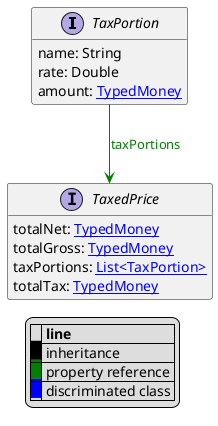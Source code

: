 @startuml

hide empty fields
hide empty methods
legend
|= |= line |
|<back:black>   </back>| inheritance |
|<back:green>   </back>| property reference |
|<back:blue>   </back>| discriminated class |
endlegend
interface TaxPortion [[TaxPortion.svg]]  {
    name: String
    rate: Double
    amount: [[TypedMoney.svg TypedMoney]]
}



interface TaxedPrice [[TaxedPrice.svg]]  {
    totalNet: [[TypedMoney.svg TypedMoney]]
    totalGross: [[TypedMoney.svg TypedMoney]]
    taxPortions: [[TaxPortion.svg List<TaxPortion>]]
    totalTax: [[TypedMoney.svg TypedMoney]]
}

TaxPortion --> TaxedPrice #green;text:green : "taxPortions"
@enduml
